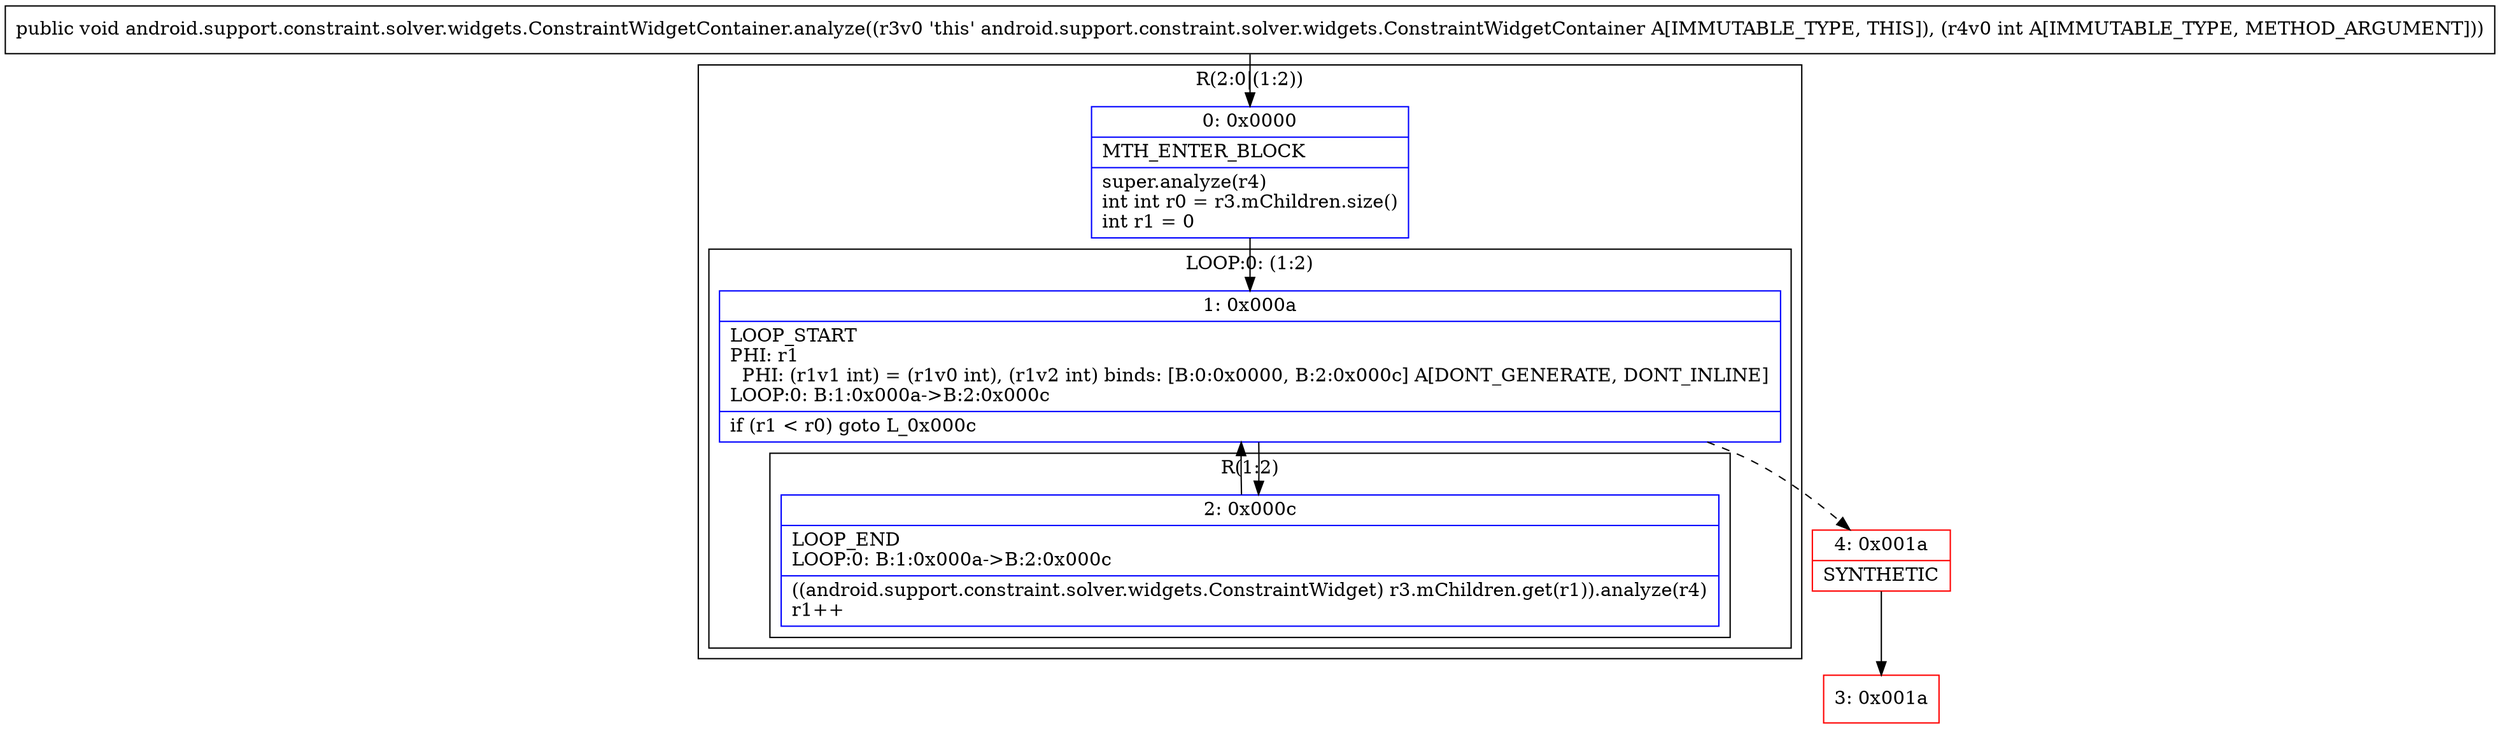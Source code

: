 digraph "CFG forandroid.support.constraint.solver.widgets.ConstraintWidgetContainer.analyze(I)V" {
subgraph cluster_Region_302028737 {
label = "R(2:0|(1:2))";
node [shape=record,color=blue];
Node_0 [shape=record,label="{0\:\ 0x0000|MTH_ENTER_BLOCK\l|super.analyze(r4)\lint int r0 = r3.mChildren.size()\lint r1 = 0\l}"];
subgraph cluster_LoopRegion_1824402379 {
label = "LOOP:0: (1:2)";
node [shape=record,color=blue];
Node_1 [shape=record,label="{1\:\ 0x000a|LOOP_START\lPHI: r1 \l  PHI: (r1v1 int) = (r1v0 int), (r1v2 int) binds: [B:0:0x0000, B:2:0x000c] A[DONT_GENERATE, DONT_INLINE]\lLOOP:0: B:1:0x000a\-\>B:2:0x000c\l|if (r1 \< r0) goto L_0x000c\l}"];
subgraph cluster_Region_877449277 {
label = "R(1:2)";
node [shape=record,color=blue];
Node_2 [shape=record,label="{2\:\ 0x000c|LOOP_END\lLOOP:0: B:1:0x000a\-\>B:2:0x000c\l|((android.support.constraint.solver.widgets.ConstraintWidget) r3.mChildren.get(r1)).analyze(r4)\lr1++\l}"];
}
}
}
Node_3 [shape=record,color=red,label="{3\:\ 0x001a}"];
Node_4 [shape=record,color=red,label="{4\:\ 0x001a|SYNTHETIC\l}"];
MethodNode[shape=record,label="{public void android.support.constraint.solver.widgets.ConstraintWidgetContainer.analyze((r3v0 'this' android.support.constraint.solver.widgets.ConstraintWidgetContainer A[IMMUTABLE_TYPE, THIS]), (r4v0 int A[IMMUTABLE_TYPE, METHOD_ARGUMENT])) }"];
MethodNode -> Node_0;
Node_0 -> Node_1;
Node_1 -> Node_2;
Node_1 -> Node_4[style=dashed];
Node_2 -> Node_1;
Node_4 -> Node_3;
}

